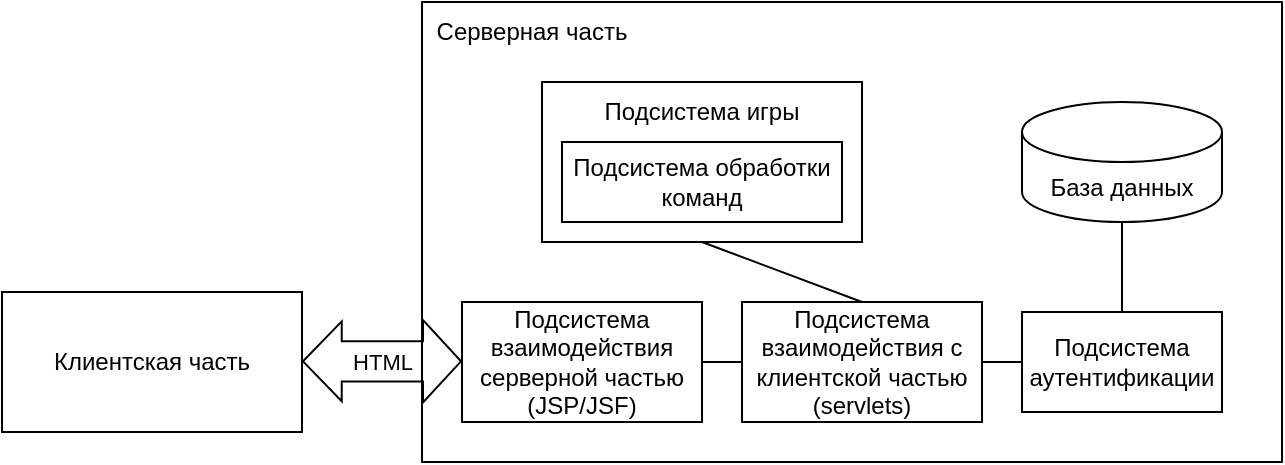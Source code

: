 <mxfile version="26.0.16">
  <diagram name="Страница — 1" id="H93BIAli3jwtN4ZIxMHW">
    <mxGraphModel dx="126" dy="61" grid="1" gridSize="10" guides="1" tooltips="1" connect="1" arrows="1" fold="1" page="1" pageScale="1" pageWidth="827" pageHeight="1169" math="0" shadow="0">
      <root>
        <mxCell id="0" />
        <mxCell id="1" parent="0" />
        <mxCell id="k2UtoUmHhy54F2P_Ej6i-1" value="" style="rounded=0;whiteSpace=wrap;html=1;" parent="1" vertex="1">
          <mxGeometry x="240" y="565" width="150" height="70" as="geometry" />
        </mxCell>
        <mxCell id="k2UtoUmHhy54F2P_Ej6i-2" value="Клиентская часть" style="text;html=1;align=center;verticalAlign=middle;whiteSpace=wrap;rounded=0;" parent="1" vertex="1">
          <mxGeometry x="250" y="585" width="130" height="30" as="geometry" />
        </mxCell>
        <mxCell id="k2UtoUmHhy54F2P_Ej6i-12" value="" style="rounded=0;whiteSpace=wrap;html=1;" parent="1" vertex="1">
          <mxGeometry x="450" y="420" width="430" height="230" as="geometry" />
        </mxCell>
        <mxCell id="k2UtoUmHhy54F2P_Ej6i-13" value="Серверная часть" style="text;html=1;align=center;verticalAlign=middle;whiteSpace=wrap;rounded=0;" parent="1" vertex="1">
          <mxGeometry x="450" y="420" width="110" height="30" as="geometry" />
        </mxCell>
        <mxCell id="k2UtoUmHhy54F2P_Ej6i-16" value="Подсистема аутентификации" style="rounded=0;whiteSpace=wrap;html=1;" parent="1" vertex="1">
          <mxGeometry x="750" y="575" width="100" height="50" as="geometry" />
        </mxCell>
        <mxCell id="k2UtoUmHhy54F2P_Ej6i-17" value="База данных" style="shape=cylinder3;whiteSpace=wrap;html=1;boundedLbl=1;backgroundOutline=1;size=15;" parent="1" vertex="1">
          <mxGeometry x="750" y="470" width="100" height="60" as="geometry" />
        </mxCell>
        <mxCell id="k2UtoUmHhy54F2P_Ej6i-18" value="" style="rounded=0;whiteSpace=wrap;html=1;" parent="1" vertex="1">
          <mxGeometry x="510" y="460" width="160" height="80" as="geometry" />
        </mxCell>
        <mxCell id="k2UtoUmHhy54F2P_Ej6i-19" value="Подсистема игры" style="text;html=1;align=center;verticalAlign=middle;whiteSpace=wrap;rounded=0;" parent="1" vertex="1">
          <mxGeometry x="530" y="460" width="120" height="30" as="geometry" />
        </mxCell>
        <mxCell id="k2UtoUmHhy54F2P_Ej6i-20" value="Подсистема обработки команд" style="rounded=0;whiteSpace=wrap;html=1;" parent="1" vertex="1">
          <mxGeometry x="520" y="490" width="140" height="40" as="geometry" />
        </mxCell>
        <mxCell id="k2UtoUmHhy54F2P_Ej6i-28" value="" style="endArrow=none;html=1;rounded=0;entryX=0.5;entryY=1;entryDx=0;entryDy=0;entryPerimeter=0;exitX=0.5;exitY=0;exitDx=0;exitDy=0;" parent="1" target="k2UtoUmHhy54F2P_Ej6i-18" edge="1" source="k2UtoUmHhy54F2P_Ej6i-14">
          <mxGeometry width="50" height="50" relative="1" as="geometry">
            <mxPoint x="625" y="570" as="sourcePoint" />
            <mxPoint x="675" y="520" as="targetPoint" />
          </mxGeometry>
        </mxCell>
        <mxCell id="k2UtoUmHhy54F2P_Ej6i-29" value="" style="endArrow=none;html=1;rounded=0;entryX=0;entryY=0.5;entryDx=0;entryDy=0;" parent="1" target="k2UtoUmHhy54F2P_Ej6i-16" edge="1" source="k2UtoUmHhy54F2P_Ej6i-14">
          <mxGeometry width="50" height="50" relative="1" as="geometry">
            <mxPoint x="680" y="600" as="sourcePoint" />
            <mxPoint x="730" y="550" as="targetPoint" />
          </mxGeometry>
        </mxCell>
        <mxCell id="k2UtoUmHhy54F2P_Ej6i-30" value="" style="endArrow=none;html=1;rounded=0;entryX=0.5;entryY=1;entryDx=0;entryDy=0;entryPerimeter=0;exitX=0.5;exitY=0;exitDx=0;exitDy=0;" parent="1" source="k2UtoUmHhy54F2P_Ej6i-16" target="k2UtoUmHhy54F2P_Ej6i-17" edge="1">
          <mxGeometry width="50" height="50" relative="1" as="geometry">
            <mxPoint x="800" y="570" as="sourcePoint" />
            <mxPoint x="850" y="520" as="targetPoint" />
          </mxGeometry>
        </mxCell>
        <mxCell id="r9frch2cOqN3-spioA2m-1" value="" style="endArrow=none;html=1;rounded=0;entryX=0;entryY=0.5;entryDx=0;entryDy=0;" edge="1" parent="1" target="k2UtoUmHhy54F2P_Ej6i-14">
          <mxGeometry width="50" height="50" relative="1" as="geometry">
            <mxPoint x="680" y="600" as="sourcePoint" />
            <mxPoint x="750" y="600" as="targetPoint" />
          </mxGeometry>
        </mxCell>
        <mxCell id="k2UtoUmHhy54F2P_Ej6i-14" value="Подсистема взаимодействия с клиентской частью&lt;div&gt;(servlets)&lt;/div&gt;" style="rounded=0;whiteSpace=wrap;html=1;" parent="1" vertex="1">
          <mxGeometry x="610" y="570" width="120" height="60" as="geometry" />
        </mxCell>
        <mxCell id="k2UtoUmHhy54F2P_Ej6i-10" value="Подсистема взаимодействия серверной частью&lt;div&gt;(JSP/JSF)&lt;/div&gt;" style="rounded=0;whiteSpace=wrap;html=1;" parent="1" vertex="1">
          <mxGeometry x="470" y="570" width="120" height="60" as="geometry" />
        </mxCell>
        <mxCell id="r9frch2cOqN3-spioA2m-2" value="" style="endArrow=none;html=1;rounded=0;entryX=1;entryY=0.5;entryDx=0;entryDy=0;exitX=0;exitY=0.5;exitDx=0;exitDy=0;" edge="1" parent="1" source="k2UtoUmHhy54F2P_Ej6i-14" target="k2UtoUmHhy54F2P_Ej6i-10">
          <mxGeometry width="50" height="50" relative="1" as="geometry">
            <mxPoint x="545" y="560" as="sourcePoint" />
            <mxPoint x="515" y="530" as="targetPoint" />
          </mxGeometry>
        </mxCell>
        <mxCell id="r9frch2cOqN3-spioA2m-5" value="" style="shape=flexArrow;endArrow=classic;startArrow=classic;html=1;rounded=0;entryX=0;entryY=0.5;entryDx=0;entryDy=0;startWidth=18.751;startSize=6.121;width=20.176;" edge="1" parent="1">
          <mxGeometry width="100" height="100" relative="1" as="geometry">
            <mxPoint x="390" y="599.67" as="sourcePoint" />
            <mxPoint x="470" y="599.67" as="targetPoint" />
          </mxGeometry>
        </mxCell>
        <mxCell id="r9frch2cOqN3-spioA2m-6" value="HTML" style="edgeLabel;html=1;align=center;verticalAlign=middle;resizable=0;points=[];" vertex="1" connectable="0" parent="r9frch2cOqN3-spioA2m-5">
          <mxGeometry x="-0.2" y="-2" relative="1" as="geometry">
            <mxPoint x="8" y="-2" as="offset" />
          </mxGeometry>
        </mxCell>
      </root>
    </mxGraphModel>
  </diagram>
</mxfile>

